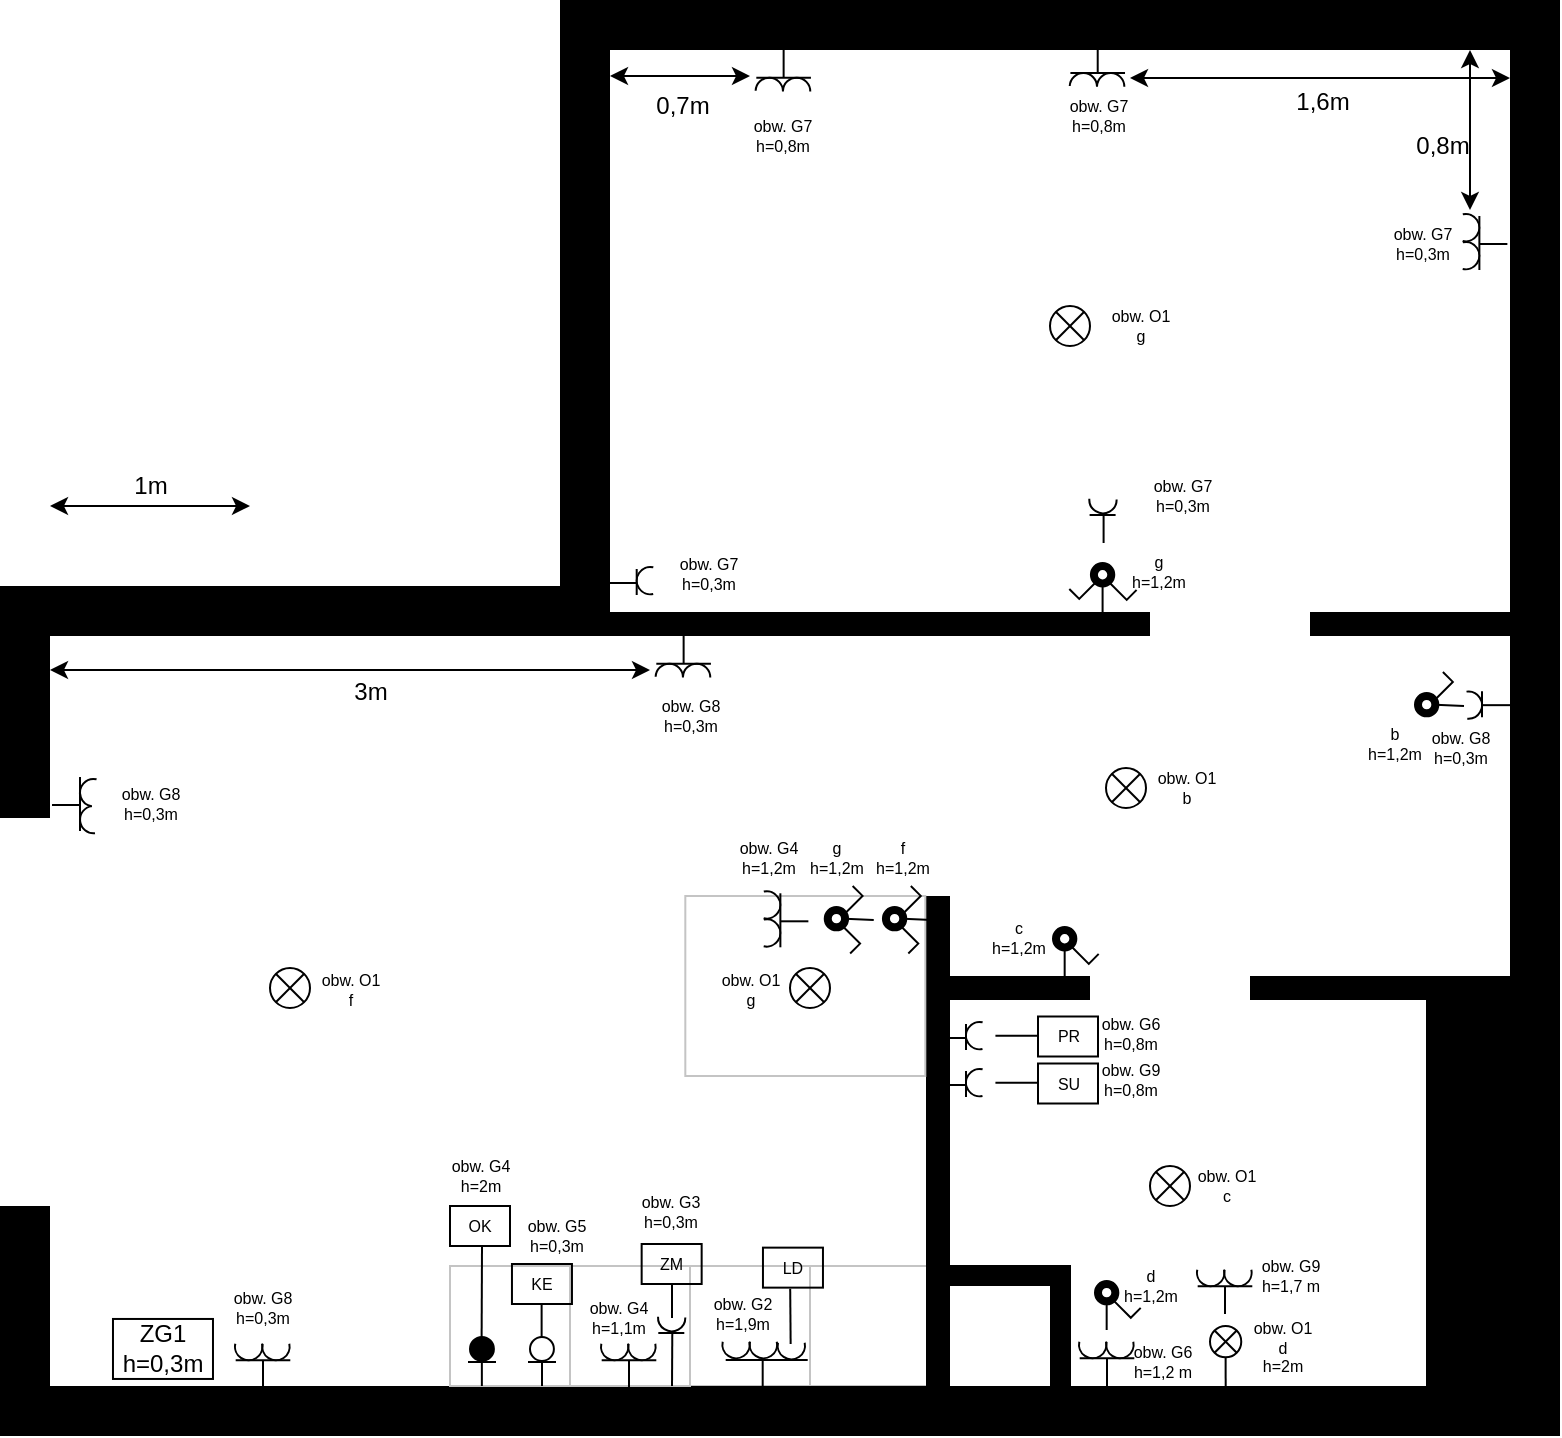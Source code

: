 <mxfile version="16.4.3" type="github">
  <diagram id="cntCQI1XtZ0V-IBXsAYO" name="Page-1">
    <mxGraphModel dx="1371" dy="1309" grid="1" gridSize="10" guides="1" tooltips="1" connect="1" arrows="1" fold="1" page="0" pageScale="1" pageWidth="850" pageHeight="1100" background="none" math="0" shadow="0">
      <root>
        <mxCell id="0" />
        <mxCell id="1" parent="0" />
        <mxCell id="lxHX1XtzStGHGu_6xuMs-28" value="" style="rounded=0;whiteSpace=wrap;html=1;strokeColor=#C4C4C4;strokeWidth=1;fillColor=none;" parent="1" vertex="1">
          <mxGeometry x="380" y="-60" width="60" height="60" as="geometry" />
        </mxCell>
        <mxCell id="lxHX1XtzStGHGu_6xuMs-29" value="" style="rounded=0;whiteSpace=wrap;html=1;strokeColor=#C4C4C4;strokeWidth=1;fillColor=none;" parent="1" vertex="1">
          <mxGeometry x="320" y="-60" width="60" height="60" as="geometry" />
        </mxCell>
        <mxCell id="lxHX1XtzStGHGu_6xuMs-12" value="" style="rounded=0;whiteSpace=wrap;html=1;strokeColor=none;strokeWidth=1;fillColor=#000000;" parent="1" vertex="1">
          <mxGeometry width="688" height="25" as="geometry" />
        </mxCell>
        <mxCell id="lxHX1XtzStGHGu_6xuMs-13" value="" style="rounded=0;whiteSpace=wrap;html=1;strokeColor=none;strokeWidth=1;fillColor=#000000;" parent="1" vertex="1">
          <mxGeometry x="438" y="-245" width="12" height="245" as="geometry" />
        </mxCell>
        <mxCell id="lxHX1XtzStGHGu_6xuMs-14" value="" style="rounded=0;whiteSpace=wrap;html=1;strokeColor=none;strokeWidth=1;fillColor=#000000;" parent="1" vertex="1">
          <mxGeometry x="438" y="-205" width="292" height="12" as="geometry" />
        </mxCell>
        <mxCell id="lxHX1XtzStGHGu_6xuMs-15" value="" style="rounded=0;whiteSpace=wrap;html=1;strokeColor=none;strokeWidth=1;fillColor=#000000;direction=east;" parent="1" vertex="1">
          <mxGeometry x="-25" y="-400" width="25" height="425" as="geometry" />
        </mxCell>
        <mxCell id="lxHX1XtzStGHGu_6xuMs-16" value="" style="rounded=0;whiteSpace=wrap;html=1;strokeColor=none;strokeWidth=1;fillColor=#000000;" parent="1" vertex="1">
          <mxGeometry x="-25" y="-400" width="305" height="25" as="geometry" />
        </mxCell>
        <mxCell id="lxHX1XtzStGHGu_6xuMs-17" value="" style="rounded=0;whiteSpace=wrap;html=1;strokeColor=none;strokeWidth=1;fillColor=#000000;" parent="1" vertex="1">
          <mxGeometry x="280" y="-387" width="450" height="12" as="geometry" />
        </mxCell>
        <mxCell id="lxHX1XtzStGHGu_6xuMs-30" value="" style="rounded=0;whiteSpace=wrap;html=1;strokeColor=#C4C4C4;strokeWidth=1;fillColor=none;" parent="1" vertex="1">
          <mxGeometry x="260" y="-60" width="60" height="60" as="geometry" />
        </mxCell>
        <mxCell id="lxHX1XtzStGHGu_6xuMs-31" value="" style="rounded=0;whiteSpace=wrap;html=1;strokeColor=#C4C4C4;strokeWidth=1;fillColor=none;" parent="1" vertex="1">
          <mxGeometry x="200" y="-60" width="60" height="60" as="geometry" />
        </mxCell>
        <mxCell id="lxHX1XtzStGHGu_6xuMs-32" value="" style="rounded=0;whiteSpace=wrap;html=1;strokeColor=#C4C4C4;strokeWidth=1;fillColor=none;" parent="1" vertex="1">
          <mxGeometry x="317.66" y="-245" width="120" height="90" as="geometry" />
        </mxCell>
        <mxCell id="lxHX1XtzStGHGu_6xuMs-33" value="" style="rounded=0;whiteSpace=wrap;html=1;strokeColor=#000000;strokeWidth=1;fillColor=#000000;perimeterSpacing=1;" parent="1" vertex="1">
          <mxGeometry x="450" y="-60" width="60" height="60" as="geometry" />
        </mxCell>
        <mxCell id="lxHX1XtzStGHGu_6xuMs-35" value="" style="rounded=0;whiteSpace=wrap;html=1;strokeColor=none;strokeWidth=1;fillColor=#000000;" parent="1" vertex="1">
          <mxGeometry x="730" y="-691" width="25" height="716" as="geometry" />
        </mxCell>
        <mxCell id="lxHX1XtzStGHGu_6xuMs-36" value="" style="rounded=0;whiteSpace=wrap;html=1;strokeColor=none;strokeWidth=1;fillColor=#000000;" parent="1" vertex="1">
          <mxGeometry x="688" y="-200" width="42" height="225" as="geometry" />
        </mxCell>
        <mxCell id="lxHX1XtzStGHGu_6xuMs-37" value="" style="rounded=0;whiteSpace=wrap;html=1;strokeColor=none;strokeWidth=1;fillColor=default;" parent="1" vertex="1">
          <mxGeometry x="450" y="-50" width="50" height="50" as="geometry" />
        </mxCell>
        <mxCell id="lxHX1XtzStGHGu_6xuMs-38" value="" style="rounded=0;whiteSpace=wrap;html=1;strokeColor=none;strokeWidth=1;fillColor=default;" parent="1" vertex="1">
          <mxGeometry x="-25" y="-284" width="25" height="194" as="geometry" />
        </mxCell>
        <mxCell id="lxHX1XtzStGHGu_6xuMs-39" value="" style="rounded=0;whiteSpace=wrap;html=1;strokeColor=none;strokeWidth=1;fillColor=#000000;" parent="1" vertex="1">
          <mxGeometry x="255" y="-693" width="500" height="25" as="geometry" />
        </mxCell>
        <mxCell id="lxHX1XtzStGHGu_6xuMs-40" value="" style="rounded=0;whiteSpace=wrap;html=1;strokeColor=none;strokeWidth=1;fillColor=#000000;" parent="1" vertex="1">
          <mxGeometry x="255" y="-693" width="25" height="316" as="geometry" />
        </mxCell>
        <mxCell id="lxHX1XtzStGHGu_6xuMs-62" value="" style="group" parent="1" vertex="1" connectable="0">
          <mxGeometry x="512" y="-30" width="32.31" height="30" as="geometry" />
        </mxCell>
        <mxCell id="lxHX1XtzStGHGu_6xuMs-56" value="" style="endArrow=none;html=1;rounded=0;strokeColor=#000000;strokeWidth=1;" parent="lxHX1XtzStGHGu_6xuMs-62" edge="1">
          <mxGeometry width="50" height="50" relative="1" as="geometry">
            <mxPoint x="16.496" y="30.0" as="sourcePoint" />
            <mxPoint x="16.496" y="16.158" as="targetPoint" />
          </mxGeometry>
        </mxCell>
        <mxCell id="lxHX1XtzStGHGu_6xuMs-57" value="" style="endArrow=none;html=1;rounded=0;strokeColor=#000000;strokeWidth=1;" parent="lxHX1XtzStGHGu_6xuMs-62" edge="1">
          <mxGeometry width="50" height="50" relative="1" as="geometry">
            <mxPoint x="2.841" y="16.158" as="sourcePoint" />
            <mxPoint x="30.152" y="16.158" as="targetPoint" />
          </mxGeometry>
        </mxCell>
        <mxCell id="lxHX1XtzStGHGu_6xuMs-60" value="" style="verticalLabelPosition=bottom;verticalAlign=top;html=1;shape=mxgraph.basic.arc;startAngle=0.3;endAngle=0.868;strokeColor=#000000;strokeWidth=1;fillColor=#000000;rotation=-30;" parent="lxHX1XtzStGHGu_6xuMs-62" vertex="1">
          <mxGeometry x="16.155" y="2.5" width="13.656" height="13.658" as="geometry" />
        </mxCell>
        <mxCell id="lxHX1XtzStGHGu_6xuMs-61" value="" style="verticalLabelPosition=bottom;verticalAlign=top;html=1;shape=mxgraph.basic.arc;startAngle=0.3;endAngle=0.868;strokeColor=#000000;strokeWidth=1;fillColor=#000000;rotation=-30;" parent="lxHX1XtzStGHGu_6xuMs-62" vertex="1">
          <mxGeometry x="2.499" y="2.5" width="13.656" height="13.658" as="geometry" />
        </mxCell>
        <mxCell id="lxHX1XtzStGHGu_6xuMs-92" value="" style="group" parent="1" vertex="1" connectable="0">
          <mxGeometry x="524" y="-51" width="21.002" height="22.95" as="geometry" />
        </mxCell>
        <mxCell id="lxHX1XtzStGHGu_6xuMs-75" value="" style="ellipse;whiteSpace=wrap;html=1;aspect=fixed;strokeColor=#000000;strokeWidth=4;fillColor=none;container=0;" parent="lxHX1XtzStGHGu_6xuMs-92" vertex="1">
          <mxGeometry width="8.673" height="8.673" as="geometry" />
        </mxCell>
        <mxCell id="lxHX1XtzStGHGu_6xuMs-76" value="" style="shape=partialRectangle;whiteSpace=wrap;html=1;top=0;left=0;fillColor=none;strokeColor=#000000;strokeWidth=1;rotation=45;container=0;" parent="lxHX1XtzStGHGu_6xuMs-92" vertex="1">
          <mxGeometry x="7.591" y="6.73" width="13.014" height="6.513" as="geometry" />
        </mxCell>
        <mxCell id="lxHX1XtzStGHGu_6xuMs-77" value="" style="endArrow=none;html=1;rounded=0;strokeColor=#000000;strokeWidth=1;entryX=0.5;entryY=1;entryDx=0;entryDy=0;" parent="lxHX1XtzStGHGu_6xuMs-92" target="lxHX1XtzStGHGu_6xuMs-75" edge="1">
          <mxGeometry width="50" height="50" relative="1" as="geometry">
            <mxPoint x="4.338" y="22.95" as="sourcePoint" />
            <mxPoint x="7.591" y="1.085" as="targetPoint" />
          </mxGeometry>
        </mxCell>
        <mxCell id="lxHX1XtzStGHGu_6xuMs-101" value="" style="group" parent="1" vertex="1" connectable="0">
          <mxGeometry x="580" y="-30" width="15.63" height="34" as="geometry" />
        </mxCell>
        <mxCell id="lxHX1XtzStGHGu_6xuMs-100" style="edgeStyle=orthogonalEdgeStyle;rounded=0;orthogonalLoop=1;jettySize=auto;html=1;exitX=0.5;exitY=1;exitDx=0;exitDy=0;endArrow=none;endFill=0;strokeColor=#000000;strokeWidth=1;" parent="lxHX1XtzStGHGu_6xuMs-101" source="lxHX1XtzStGHGu_6xuMs-99" edge="1">
          <mxGeometry relative="1" as="geometry">
            <mxPoint x="7.843" y="34" as="targetPoint" />
          </mxGeometry>
        </mxCell>
        <mxCell id="lxHX1XtzStGHGu_6xuMs-99" value="" style="shape=sumEllipse;perimeter=ellipsePerimeter;whiteSpace=wrap;html=1;backgroundOutline=1;strokeColor=#000000;strokeWidth=1;fillColor=none;" parent="lxHX1XtzStGHGu_6xuMs-101" vertex="1">
          <mxGeometry width="15.63" height="15.632" as="geometry" />
        </mxCell>
        <mxCell id="lxHX1XtzStGHGu_6xuMs-107" value="" style="group;rotation=90;" parent="1" vertex="1" connectable="0">
          <mxGeometry x="449.999" y="-166.497" width="18.651" height="30.497" as="geometry" />
        </mxCell>
        <mxCell id="lxHX1XtzStGHGu_6xuMs-103" value="" style="endArrow=none;html=1;rounded=0;strokeColor=#000000;strokeWidth=1;" parent="lxHX1XtzStGHGu_6xuMs-107" edge="1">
          <mxGeometry width="50" height="50" relative="1" as="geometry">
            <mxPoint x="-6" y="16" as="sourcePoint" />
            <mxPoint x="8" y="16" as="targetPoint" />
          </mxGeometry>
        </mxCell>
        <mxCell id="lxHX1XtzStGHGu_6xuMs-104" value="" style="endArrow=none;html=1;rounded=0;strokeColor=#000000;strokeWidth=1;" parent="lxHX1XtzStGHGu_6xuMs-107" edge="1">
          <mxGeometry width="50" height="50" relative="1" as="geometry">
            <mxPoint x="8" y="9" as="sourcePoint" />
            <mxPoint x="8" y="22" as="targetPoint" />
          </mxGeometry>
        </mxCell>
        <mxCell id="lxHX1XtzStGHGu_6xuMs-106" value="" style="verticalLabelPosition=bottom;verticalAlign=top;html=1;shape=mxgraph.basic.arc;startAngle=0.3;endAngle=0.868;strokeColor=#000000;strokeWidth=1;fillColor=#000000;rotation=60;" parent="lxHX1XtzStGHGu_6xuMs-107" vertex="1">
          <mxGeometry x="8" y="8" width="13.65" height="13.66" as="geometry" />
        </mxCell>
        <mxCell id="lxHX1XtzStGHGu_6xuMs-108" value="" style="group;rotation=90;" parent="1" vertex="1" connectable="0">
          <mxGeometry x="449.999" y="-189.997" width="18.651" height="30.497" as="geometry" />
        </mxCell>
        <mxCell id="lxHX1XtzStGHGu_6xuMs-109" value="" style="endArrow=none;html=1;rounded=0;strokeColor=#000000;strokeWidth=1;" parent="lxHX1XtzStGHGu_6xuMs-108" edge="1">
          <mxGeometry width="50" height="50" relative="1" as="geometry">
            <mxPoint x="-6" y="16" as="sourcePoint" />
            <mxPoint x="8" y="16" as="targetPoint" />
          </mxGeometry>
        </mxCell>
        <mxCell id="lxHX1XtzStGHGu_6xuMs-110" value="" style="endArrow=none;html=1;rounded=0;strokeColor=#000000;strokeWidth=1;" parent="lxHX1XtzStGHGu_6xuMs-108" edge="1">
          <mxGeometry width="50" height="50" relative="1" as="geometry">
            <mxPoint x="8" y="9" as="sourcePoint" />
            <mxPoint x="8" y="22" as="targetPoint" />
          </mxGeometry>
        </mxCell>
        <mxCell id="lxHX1XtzStGHGu_6xuMs-111" value="" style="verticalLabelPosition=bottom;verticalAlign=top;html=1;shape=mxgraph.basic.arc;startAngle=0.3;endAngle=0.868;strokeColor=#000000;strokeWidth=1;fillColor=#000000;rotation=60;" parent="lxHX1XtzStGHGu_6xuMs-108" vertex="1">
          <mxGeometry x="8" y="8" width="13.65" height="13.66" as="geometry" />
        </mxCell>
        <mxCell id="lxHX1XtzStGHGu_6xuMs-112" style="edgeStyle=orthogonalEdgeStyle;rounded=0;orthogonalLoop=1;jettySize=auto;html=1;endArrow=none;endFill=0;strokeColor=#000000;strokeWidth=1;" parent="1" source="lxHX1XtzStGHGu_6xuMs-111" edge="1">
          <mxGeometry relative="1" as="geometry">
            <mxPoint x="490.0" y="-175.167" as="targetPoint" />
          </mxGeometry>
        </mxCell>
        <mxCell id="lxHX1XtzStGHGu_6xuMs-113" style="edgeStyle=orthogonalEdgeStyle;rounded=0;orthogonalLoop=1;jettySize=auto;html=1;endArrow=none;endFill=0;strokeColor=#000000;strokeWidth=1;" parent="1" source="lxHX1XtzStGHGu_6xuMs-106" edge="1">
          <mxGeometry relative="1" as="geometry">
            <mxPoint x="490.0" y="-151.667" as="targetPoint" />
          </mxGeometry>
        </mxCell>
        <mxCell id="lxHX1XtzStGHGu_6xuMs-132" value="" style="group;rotation=-90;" parent="1" vertex="1" connectable="0">
          <mxGeometry x="697.689" y="-585.999" width="32.311" height="30.157" as="geometry" />
        </mxCell>
        <mxCell id="lxHX1XtzStGHGu_6xuMs-133" value="" style="group" parent="lxHX1XtzStGHGu_6xuMs-132" vertex="1" connectable="0">
          <mxGeometry x="0.81" y="-2.499" width="30.19" height="32.656" as="geometry" />
        </mxCell>
        <mxCell id="lxHX1XtzStGHGu_6xuMs-134" value="" style="endArrow=none;html=1;rounded=0;strokeColor=#000000;strokeWidth=1;" parent="lxHX1XtzStGHGu_6xuMs-133" edge="1">
          <mxGeometry width="50" height="50" relative="1" as="geometry">
            <mxPoint x="30.19" y="17.499" as="sourcePoint" />
            <mxPoint x="16.19" y="17.499" as="targetPoint" />
          </mxGeometry>
        </mxCell>
        <mxCell id="lxHX1XtzStGHGu_6xuMs-135" value="" style="endArrow=none;html=1;rounded=0;strokeColor=#000000;strokeWidth=1;" parent="lxHX1XtzStGHGu_6xuMs-133" edge="1">
          <mxGeometry width="50" height="50" relative="1" as="geometry">
            <mxPoint x="16.19" y="30.499" as="sourcePoint" />
            <mxPoint x="16.19" y="3.499" as="targetPoint" />
          </mxGeometry>
        </mxCell>
        <mxCell id="lxHX1XtzStGHGu_6xuMs-136" value="" style="verticalLabelPosition=bottom;verticalAlign=top;html=1;shape=mxgraph.basic.arc;startAngle=0.3;endAngle=0.868;strokeColor=#000000;strokeWidth=1;fillColor=#000000;rotation=-120;" parent="lxHX1XtzStGHGu_6xuMs-133" vertex="1">
          <mxGeometry x="2.5" y="2.499" width="13.656" height="13.658" as="geometry" />
        </mxCell>
        <mxCell id="lxHX1XtzStGHGu_6xuMs-137" value="" style="verticalLabelPosition=bottom;verticalAlign=top;html=1;shape=mxgraph.basic.arc;startAngle=0.3;endAngle=0.868;strokeColor=#000000;strokeWidth=1;fillColor=#000000;rotation=-120;" parent="lxHX1XtzStGHGu_6xuMs-133" vertex="1">
          <mxGeometry x="2.5" y="16.499" width="13.656" height="13.658" as="geometry" />
        </mxCell>
        <mxCell id="lxHX1XtzStGHGu_6xuMs-145" value="" style="group;flipV=0;rotation=-90;" parent="1" vertex="1" connectable="0">
          <mxGeometry x="383.875" y="-245" width="32.955" height="22.95" as="geometry" />
        </mxCell>
        <mxCell id="lxHX1XtzStGHGu_6xuMs-138" value="" style="group;aspect=fixed;rotation=-90;" parent="lxHX1XtzStGHGu_6xuMs-145" vertex="1" connectable="0">
          <mxGeometry x="6" y="-6" width="21" height="22.95" as="geometry" />
        </mxCell>
        <mxCell id="lxHX1XtzStGHGu_6xuMs-139" value="" style="ellipse;whiteSpace=wrap;html=1;aspect=fixed;strokeColor=#000000;strokeWidth=4;fillColor=none;rotation=-90;" parent="lxHX1XtzStGHGu_6xuMs-138" vertex="1">
          <mxGeometry x="-1" y="13" width="8.673" height="8.673" as="geometry" />
        </mxCell>
        <mxCell id="lxHX1XtzStGHGu_6xuMs-140" value="" style="shape=partialRectangle;whiteSpace=wrap;html=1;top=0;left=0;fillColor=none;strokeColor=#000000;strokeWidth=1;rotation=-45;" parent="lxHX1XtzStGHGu_6xuMs-138" vertex="1">
          <mxGeometry x="3" y="5" width="13.014" height="6.513" as="geometry" />
        </mxCell>
        <mxCell id="lxHX1XtzStGHGu_6xuMs-141" value="" style="endArrow=none;html=1;rounded=0;strokeColor=#000000;strokeWidth=1;entryX=0.5;entryY=1;entryDx=0;entryDy=0;" parent="lxHX1XtzStGHGu_6xuMs-138" target="lxHX1XtzStGHGu_6xuMs-139" edge="1">
          <mxGeometry width="50" height="50" relative="1" as="geometry">
            <mxPoint x="22" y="18" as="sourcePoint" />
            <mxPoint y="14" as="targetPoint" />
          </mxGeometry>
        </mxCell>
        <mxCell id="lxHX1XtzStGHGu_6xuMs-144" value="" style="shape=partialRectangle;whiteSpace=wrap;html=1;top=0;left=0;fillColor=none;strokeColor=#000000;strokeWidth=1;rotation=-45;flipH=1;flipV=0;direction=south;" parent="lxHX1XtzStGHGu_6xuMs-145" vertex="1">
          <mxGeometry x="11" y="15" width="6.513" height="13.014" as="geometry" />
        </mxCell>
        <mxCell id="lxHX1XtzStGHGu_6xuMs-169" value="" style="group" parent="1" vertex="1" connectable="0">
          <mxGeometry x="300.003" y="-375" width="32.957" height="30.328" as="geometry" />
        </mxCell>
        <mxCell id="lxHX1XtzStGHGu_6xuMs-170" value="" style="endArrow=none;html=1;rounded=0;strokeColor=#000000;strokeWidth=1;" parent="lxHX1XtzStGHGu_6xuMs-169" edge="1">
          <mxGeometry width="50" height="50" relative="1" as="geometry">
            <mxPoint x="16.813" as="sourcePoint" />
            <mxPoint x="16.813" y="13.842" as="targetPoint" />
          </mxGeometry>
        </mxCell>
        <mxCell id="lxHX1XtzStGHGu_6xuMs-171" value="" style="endArrow=none;html=1;rounded=0;strokeColor=#000000;strokeWidth=1;" parent="lxHX1XtzStGHGu_6xuMs-169" edge="1">
          <mxGeometry width="50" height="50" relative="1" as="geometry">
            <mxPoint x="3.157" y="13.842" as="sourcePoint" />
            <mxPoint x="30.469" y="13.842" as="targetPoint" />
          </mxGeometry>
        </mxCell>
        <mxCell id="lxHX1XtzStGHGu_6xuMs-172" value="" style="verticalLabelPosition=bottom;verticalAlign=top;html=1;shape=mxgraph.basic.arc;startAngle=0.374;endAngle=0.868;strokeColor=#000000;strokeWidth=1;fillColor=#000000;rotation=45;flipV=1;" parent="lxHX1XtzStGHGu_6xuMs-169" vertex="1">
          <mxGeometry x="16.472" y="13.842" width="13.656" height="13.658" as="geometry" />
        </mxCell>
        <mxCell id="lxHX1XtzStGHGu_6xuMs-173" value="" style="verticalLabelPosition=bottom;verticalAlign=top;html=1;shape=mxgraph.basic.arc;startAngle=0.374;endAngle=0.868;strokeColor=#000000;strokeWidth=1;fillColor=#000000;rotation=-222;" parent="lxHX1XtzStGHGu_6xuMs-169" vertex="1">
          <mxGeometry x="2.816" y="13.842" width="13.656" height="13.658" as="geometry" />
        </mxCell>
        <mxCell id="lxHX1XtzStGHGu_6xuMs-180" value="" style="group" parent="1" vertex="1" connectable="0">
          <mxGeometry x="1.003" y="-306.318" width="30.485" height="32.791" as="geometry" />
        </mxCell>
        <mxCell id="lxHX1XtzStGHGu_6xuMs-175" value="" style="endArrow=none;html=1;rounded=0;strokeColor=#000000;strokeWidth=1;" parent="lxHX1XtzStGHGu_6xuMs-180" edge="1">
          <mxGeometry width="50" height="50" relative="1" as="geometry">
            <mxPoint y="15.828" as="sourcePoint" />
            <mxPoint x="14" y="15.828" as="targetPoint" />
          </mxGeometry>
        </mxCell>
        <mxCell id="lxHX1XtzStGHGu_6xuMs-176" value="" style="endArrow=none;html=1;rounded=0;strokeColor=#000000;strokeWidth=1;" parent="lxHX1XtzStGHGu_6xuMs-180" edge="1">
          <mxGeometry width="50" height="50" relative="1" as="geometry">
            <mxPoint x="14" y="28.828" as="sourcePoint" />
            <mxPoint x="14" y="1.828" as="targetPoint" />
          </mxGeometry>
        </mxCell>
        <mxCell id="lxHX1XtzStGHGu_6xuMs-177" value="" style="verticalLabelPosition=bottom;verticalAlign=top;html=1;shape=mxgraph.basic.arc;startAngle=0.341;endAngle=0.851;strokeColor=#000000;strokeWidth=1;fillColor=#000000;rotation=-45;flipV=1;" parent="lxHX1XtzStGHGu_6xuMs-180" vertex="1">
          <mxGeometry x="14" y="2.828" width="13.656" height="13.658" as="geometry" />
        </mxCell>
        <mxCell id="lxHX1XtzStGHGu_6xuMs-178" value="" style="verticalLabelPosition=bottom;verticalAlign=top;html=1;shape=mxgraph.basic.arc;startAngle=0.351;endAngle=0.846;strokeColor=#000000;strokeWidth=1;fillColor=#000000;rotation=-312;" parent="lxHX1XtzStGHGu_6xuMs-180" vertex="1">
          <mxGeometry x="14" y="16.318" width="13.656" height="13.658" as="geometry" />
        </mxCell>
        <mxCell id="lxHX1XtzStGHGu_6xuMs-203" value="" style="ellipse;whiteSpace=wrap;html=1;aspect=fixed;strokeColor=#000000;strokeWidth=1;fillColor=none;" parent="1" vertex="1">
          <mxGeometry x="240" y="-24.5" width="11.95" height="11.95" as="geometry" />
        </mxCell>
        <mxCell id="lxHX1XtzStGHGu_6xuMs-204" value="" style="ellipse;whiteSpace=wrap;html=1;aspect=fixed;strokeColor=#000000;strokeWidth=1;fillColor=#000000;" parent="1" vertex="1">
          <mxGeometry x="210" y="-24.5" width="11.95" height="11.95" as="geometry" />
        </mxCell>
        <mxCell id="lxHX1XtzStGHGu_6xuMs-207" value="" style="endArrow=none;html=1;rounded=0;strokeColor=#000000;strokeWidth=1;" parent="1" edge="1">
          <mxGeometry width="50" height="50" relative="1" as="geometry">
            <mxPoint x="239" y="-12" as="sourcePoint" />
            <mxPoint x="253" y="-12" as="targetPoint" />
          </mxGeometry>
        </mxCell>
        <mxCell id="lxHX1XtzStGHGu_6xuMs-208" value="" style="endArrow=none;html=1;rounded=0;strokeColor=#000000;strokeWidth=1;" parent="1" edge="1">
          <mxGeometry width="50" height="50" relative="1" as="geometry">
            <mxPoint x="209" y="-12" as="sourcePoint" />
            <mxPoint x="223" y="-12" as="targetPoint" />
          </mxGeometry>
        </mxCell>
        <mxCell id="lxHX1XtzStGHGu_6xuMs-210" value="" style="endArrow=none;html=1;rounded=0;strokeColor=#000000;strokeWidth=1;" parent="1" edge="1">
          <mxGeometry width="50" height="50" relative="1" as="geometry">
            <mxPoint x="246" as="sourcePoint" />
            <mxPoint x="246" y="-12" as="targetPoint" />
          </mxGeometry>
        </mxCell>
        <mxCell id="lxHX1XtzStGHGu_6xuMs-211" value="" style="endArrow=none;html=1;rounded=0;strokeColor=#000000;strokeWidth=1;" parent="1" edge="1">
          <mxGeometry width="50" height="50" relative="1" as="geometry">
            <mxPoint x="215.93" y="1.137e-13" as="sourcePoint" />
            <mxPoint x="215.93" y="-12" as="targetPoint" />
          </mxGeometry>
        </mxCell>
        <mxCell id="lxHX1XtzStGHGu_6xuMs-212" value="" style="group" parent="1" vertex="1" connectable="0">
          <mxGeometry x="90" y="-29" width="32.31" height="30" as="geometry" />
        </mxCell>
        <mxCell id="lxHX1XtzStGHGu_6xuMs-213" value="" style="endArrow=none;html=1;rounded=0;strokeColor=#000000;strokeWidth=1;" parent="lxHX1XtzStGHGu_6xuMs-212" edge="1">
          <mxGeometry width="50" height="50" relative="1" as="geometry">
            <mxPoint x="16.496" y="30.0" as="sourcePoint" />
            <mxPoint x="16.496" y="16.158" as="targetPoint" />
          </mxGeometry>
        </mxCell>
        <mxCell id="lxHX1XtzStGHGu_6xuMs-214" value="" style="endArrow=none;html=1;rounded=0;strokeColor=#000000;strokeWidth=1;" parent="lxHX1XtzStGHGu_6xuMs-212" edge="1">
          <mxGeometry width="50" height="50" relative="1" as="geometry">
            <mxPoint x="2.841" y="16.158" as="sourcePoint" />
            <mxPoint x="30.152" y="16.158" as="targetPoint" />
          </mxGeometry>
        </mxCell>
        <mxCell id="lxHX1XtzStGHGu_6xuMs-215" value="" style="verticalLabelPosition=bottom;verticalAlign=top;html=1;shape=mxgraph.basic.arc;startAngle=0.3;endAngle=0.868;strokeColor=#000000;strokeWidth=1;fillColor=#000000;rotation=-30;" parent="lxHX1XtzStGHGu_6xuMs-212" vertex="1">
          <mxGeometry x="16.155" y="2.5" width="13.656" height="13.658" as="geometry" />
        </mxCell>
        <mxCell id="lxHX1XtzStGHGu_6xuMs-216" value="" style="verticalLabelPosition=bottom;verticalAlign=top;html=1;shape=mxgraph.basic.arc;startAngle=0.3;endAngle=0.868;strokeColor=#000000;strokeWidth=1;fillColor=#000000;rotation=-30;" parent="lxHX1XtzStGHGu_6xuMs-212" vertex="1">
          <mxGeometry x="2.499" y="2.5" width="13.656" height="13.658" as="geometry" />
        </mxCell>
        <mxCell id="lxHX1XtzStGHGu_6xuMs-217" value="" style="group;aspect=fixed;" parent="1" vertex="1" connectable="0">
          <mxGeometry x="503" y="-227.95" width="21" height="22.95" as="geometry" />
        </mxCell>
        <mxCell id="lxHX1XtzStGHGu_6xuMs-218" value="" style="ellipse;whiteSpace=wrap;html=1;aspect=fixed;strokeColor=#000000;strokeWidth=4;fillColor=none;" parent="lxHX1XtzStGHGu_6xuMs-217" vertex="1">
          <mxGeometry width="8.673" height="8.673" as="geometry" />
        </mxCell>
        <mxCell id="lxHX1XtzStGHGu_6xuMs-219" value="" style="shape=partialRectangle;whiteSpace=wrap;html=1;top=0;left=0;fillColor=none;strokeColor=#000000;strokeWidth=1;rotation=45;" parent="lxHX1XtzStGHGu_6xuMs-217" vertex="1">
          <mxGeometry x="7.591" y="6.73" width="13.014" height="6.513" as="geometry" />
        </mxCell>
        <mxCell id="lxHX1XtzStGHGu_6xuMs-220" value="" style="endArrow=none;html=1;rounded=0;strokeColor=#000000;strokeWidth=1;entryX=0.5;entryY=1;entryDx=0;entryDy=0;" parent="lxHX1XtzStGHGu_6xuMs-217" target="lxHX1XtzStGHGu_6xuMs-218" edge="1">
          <mxGeometry width="50" height="50" relative="1" as="geometry">
            <mxPoint x="4.338" y="22.95" as="sourcePoint" />
            <mxPoint x="7.591" y="1.085" as="targetPoint" />
          </mxGeometry>
        </mxCell>
        <mxCell id="lxHX1XtzStGHGu_6xuMs-221" value="" style="rounded=0;whiteSpace=wrap;html=1;strokeColor=none;strokeWidth=1;fillColor=#FFFFFF;" parent="1" vertex="1">
          <mxGeometry x="520" y="-205" width="80" height="12" as="geometry" />
        </mxCell>
        <mxCell id="lxHX1XtzStGHGu_6xuMs-222" value="" style="shape=sumEllipse;perimeter=ellipsePerimeter;whiteSpace=wrap;html=1;backgroundOutline=1;strokeColor=#000000;strokeWidth=1;fillColor=#FFFFFF;" parent="1" vertex="1">
          <mxGeometry x="370" y="-209" width="20" height="20" as="geometry" />
        </mxCell>
        <mxCell id="lxHX1XtzStGHGu_6xuMs-223" value="" style="shape=sumEllipse;perimeter=ellipsePerimeter;whiteSpace=wrap;html=1;backgroundOutline=1;strokeColor=#000000;strokeWidth=1;fillColor=#FFFFFF;" parent="1" vertex="1">
          <mxGeometry x="110" y="-209" width="20" height="20" as="geometry" />
        </mxCell>
        <mxCell id="lxHX1XtzStGHGu_6xuMs-224" value="" style="shape=sumEllipse;perimeter=ellipsePerimeter;whiteSpace=wrap;html=1;backgroundOutline=1;strokeColor=#000000;strokeWidth=1;fillColor=#FFFFFF;" parent="1" vertex="1">
          <mxGeometry x="528" y="-309" width="20" height="20" as="geometry" />
        </mxCell>
        <mxCell id="lxHX1XtzStGHGu_6xuMs-225" value="" style="shape=sumEllipse;perimeter=ellipsePerimeter;whiteSpace=wrap;html=1;backgroundOutline=1;strokeColor=#000000;strokeWidth=1;fillColor=#FFFFFF;" parent="1" vertex="1">
          <mxGeometry x="500" y="-540" width="20" height="20" as="geometry" />
        </mxCell>
        <mxCell id="lxHX1XtzStGHGu_6xuMs-236" value="" style="group" parent="1" vertex="1" connectable="0">
          <mxGeometry x="699.592" y="-350.001" width="30.409" height="19.166" as="geometry" />
        </mxCell>
        <mxCell id="lxHX1XtzStGHGu_6xuMs-237" value="" style="endArrow=none;html=1;rounded=0;strokeColor=#000000;strokeWidth=1;" parent="lxHX1XtzStGHGu_6xuMs-236" edge="1">
          <mxGeometry width="50" height="50" relative="1" as="geometry">
            <mxPoint x="30.409" y="9.583" as="sourcePoint" />
            <mxPoint x="16.409" y="9.583" as="targetPoint" />
          </mxGeometry>
        </mxCell>
        <mxCell id="lxHX1XtzStGHGu_6xuMs-238" value="" style="endArrow=none;html=1;rounded=0;strokeColor=#000000;strokeWidth=1;" parent="lxHX1XtzStGHGu_6xuMs-236" edge="1">
          <mxGeometry width="50" height="50" relative="1" as="geometry">
            <mxPoint x="16.409" y="2.583" as="sourcePoint" />
            <mxPoint x="16.409" y="15.583" as="targetPoint" />
          </mxGeometry>
        </mxCell>
        <mxCell id="lxHX1XtzStGHGu_6xuMs-239" value="" style="verticalLabelPosition=bottom;verticalAlign=top;html=1;shape=mxgraph.basic.arc;startAngle=0.334;endAngle=0.868;strokeColor=#000000;strokeWidth=1;fillColor=#000000;rotation=-128;" parent="lxHX1XtzStGHGu_6xuMs-236" vertex="1">
          <mxGeometry x="2.759" y="2.753" width="13.65" height="13.66" as="geometry" />
        </mxCell>
        <mxCell id="lxHX1XtzStGHGu_6xuMs-240" value="" style="group;aspect=fixed;rotation=-90;" parent="1" vertex="1" connectable="0">
          <mxGeometry x="685" y="-358" width="21" height="22.95" as="geometry" />
        </mxCell>
        <mxCell id="lxHX1XtzStGHGu_6xuMs-241" value="" style="ellipse;whiteSpace=wrap;html=1;aspect=fixed;strokeColor=#000000;strokeWidth=4;fillColor=none;rotation=-90;" parent="lxHX1XtzStGHGu_6xuMs-240" vertex="1">
          <mxGeometry x="-1" y="13" width="8.673" height="8.673" as="geometry" />
        </mxCell>
        <mxCell id="lxHX1XtzStGHGu_6xuMs-242" value="" style="shape=partialRectangle;whiteSpace=wrap;html=1;top=0;left=0;fillColor=none;strokeColor=#000000;strokeWidth=1;rotation=-45;" parent="lxHX1XtzStGHGu_6xuMs-240" vertex="1">
          <mxGeometry x="3" y="5" width="13.014" height="6.513" as="geometry" />
        </mxCell>
        <mxCell id="lxHX1XtzStGHGu_6xuMs-243" value="" style="endArrow=none;html=1;rounded=0;strokeColor=#000000;strokeWidth=1;entryX=0.5;entryY=1;entryDx=0;entryDy=0;" parent="lxHX1XtzStGHGu_6xuMs-240" target="lxHX1XtzStGHGu_6xuMs-241" edge="1">
          <mxGeometry width="50" height="50" relative="1" as="geometry">
            <mxPoint x="22" y="18" as="sourcePoint" />
            <mxPoint y="14" as="targetPoint" />
          </mxGeometry>
        </mxCell>
        <mxCell id="lxHX1XtzStGHGu_6xuMs-244" value="" style="rounded=0;whiteSpace=wrap;html=1;strokeColor=none;strokeWidth=1;fillColor=#FFFFFF;" parent="1" vertex="1">
          <mxGeometry x="550" y="-387" width="80" height="12" as="geometry" />
        </mxCell>
        <mxCell id="lxHX1XtzStGHGu_6xuMs-245" value="" style="group" parent="1" vertex="1" connectable="0">
          <mxGeometry x="273" y="-29" width="32.31" height="30" as="geometry" />
        </mxCell>
        <mxCell id="lxHX1XtzStGHGu_6xuMs-246" value="" style="endArrow=none;html=1;rounded=0;strokeColor=#000000;strokeWidth=1;" parent="lxHX1XtzStGHGu_6xuMs-245" edge="1">
          <mxGeometry width="50" height="50" relative="1" as="geometry">
            <mxPoint x="16.496" y="30.0" as="sourcePoint" />
            <mxPoint x="16.496" y="16.158" as="targetPoint" />
          </mxGeometry>
        </mxCell>
        <mxCell id="lxHX1XtzStGHGu_6xuMs-247" value="" style="endArrow=none;html=1;rounded=0;strokeColor=#000000;strokeWidth=1;" parent="lxHX1XtzStGHGu_6xuMs-245" edge="1">
          <mxGeometry width="50" height="50" relative="1" as="geometry">
            <mxPoint x="2.841" y="16.158" as="sourcePoint" />
            <mxPoint x="30.152" y="16.158" as="targetPoint" />
          </mxGeometry>
        </mxCell>
        <mxCell id="lxHX1XtzStGHGu_6xuMs-248" value="" style="verticalLabelPosition=bottom;verticalAlign=top;html=1;shape=mxgraph.basic.arc;startAngle=0.3;endAngle=0.868;strokeColor=#000000;strokeWidth=1;fillColor=#000000;rotation=-30;" parent="lxHX1XtzStGHGu_6xuMs-245" vertex="1">
          <mxGeometry x="16.155" y="2.5" width="13.656" height="13.658" as="geometry" />
        </mxCell>
        <mxCell id="lxHX1XtzStGHGu_6xuMs-249" value="" style="verticalLabelPosition=bottom;verticalAlign=top;html=1;shape=mxgraph.basic.arc;startAngle=0.3;endAngle=0.868;strokeColor=#000000;strokeWidth=1;fillColor=#000000;rotation=-30;" parent="lxHX1XtzStGHGu_6xuMs-245" vertex="1">
          <mxGeometry x="2.499" y="2.5" width="13.656" height="13.658" as="geometry" />
        </mxCell>
        <mxCell id="lxHX1XtzStGHGu_6xuMs-250" value="" style="group;rotation=90;" parent="1" vertex="1" connectable="0">
          <mxGeometry x="510.005" y="-409.95" width="32.955" height="22.95" as="geometry" />
        </mxCell>
        <mxCell id="lxHX1XtzStGHGu_6xuMs-251" value="" style="group;aspect=fixed;" parent="lxHX1XtzStGHGu_6xuMs-250" vertex="1" connectable="0">
          <mxGeometry x="11.955" width="21" height="22.95" as="geometry" />
        </mxCell>
        <mxCell id="lxHX1XtzStGHGu_6xuMs-252" value="" style="ellipse;whiteSpace=wrap;html=1;aspect=fixed;strokeColor=#000000;strokeWidth=4;fillColor=none;" parent="lxHX1XtzStGHGu_6xuMs-251" vertex="1">
          <mxGeometry width="8.673" height="8.673" as="geometry" />
        </mxCell>
        <mxCell id="lxHX1XtzStGHGu_6xuMs-253" value="" style="shape=partialRectangle;whiteSpace=wrap;html=1;top=0;left=0;fillColor=none;strokeColor=#000000;strokeWidth=1;rotation=45;" parent="lxHX1XtzStGHGu_6xuMs-251" vertex="1">
          <mxGeometry x="7.591" y="6.73" width="13.014" height="6.513" as="geometry" />
        </mxCell>
        <mxCell id="lxHX1XtzStGHGu_6xuMs-254" value="" style="endArrow=none;html=1;rounded=0;strokeColor=#000000;strokeWidth=1;entryX=0.5;entryY=1;entryDx=0;entryDy=0;" parent="lxHX1XtzStGHGu_6xuMs-251" target="lxHX1XtzStGHGu_6xuMs-252" edge="1">
          <mxGeometry width="50" height="50" relative="1" as="geometry">
            <mxPoint x="4.338" y="22.95" as="sourcePoint" />
            <mxPoint x="7.591" y="1.085" as="targetPoint" />
          </mxGeometry>
        </mxCell>
        <mxCell id="lxHX1XtzStGHGu_6xuMs-255" value="" style="shape=partialRectangle;whiteSpace=wrap;html=1;top=0;left=0;fillColor=none;strokeColor=#000000;strokeWidth=1;rotation=45;flipH=1;flipV=0;direction=south;" parent="lxHX1XtzStGHGu_6xuMs-250" vertex="1">
          <mxGeometry x="3.647" y="2.999" width="6.513" height="13.014" as="geometry" />
        </mxCell>
        <mxCell id="lxHX1XtzStGHGu_6xuMs-258" value="" style="group" parent="1" vertex="1" connectable="0">
          <mxGeometry x="519.654" y="-450.002" width="13.66" height="28.505" as="geometry" />
        </mxCell>
        <mxCell id="lxHX1XtzStGHGu_6xuMs-259" value="" style="endArrow=none;html=1;rounded=0;strokeColor=#000000;strokeWidth=1;" parent="lxHX1XtzStGHGu_6xuMs-258" edge="1">
          <mxGeometry width="50" height="50" relative="1" as="geometry">
            <mxPoint x="7.145" y="28.505" as="sourcePoint" />
            <mxPoint x="7.145" y="14.505" as="targetPoint" />
          </mxGeometry>
        </mxCell>
        <mxCell id="lxHX1XtzStGHGu_6xuMs-260" value="" style="endArrow=none;html=1;rounded=0;strokeColor=#000000;strokeWidth=1;" parent="lxHX1XtzStGHGu_6xuMs-258" edge="1">
          <mxGeometry width="50" height="50" relative="1" as="geometry">
            <mxPoint x="0.145" y="14.505" as="sourcePoint" />
            <mxPoint x="13.145" y="14.505" as="targetPoint" />
          </mxGeometry>
        </mxCell>
        <mxCell id="lxHX1XtzStGHGu_6xuMs-261" value="" style="verticalLabelPosition=bottom;verticalAlign=top;html=1;shape=mxgraph.basic.arc;startAngle=0.998;endAngle=0.51;strokeColor=#000000;strokeWidth=1;fillColor=#000000;rotation=0;direction=south;" parent="lxHX1XtzStGHGu_6xuMs-258" vertex="1">
          <mxGeometry width="13.66" height="13.65" as="geometry" />
        </mxCell>
        <mxCell id="lxHX1XtzStGHGu_6xuMs-191" value="" style="endArrow=none;html=1;rounded=0;strokeColor=#000000;strokeWidth=1;" parent="1" edge="1">
          <mxGeometry width="50" height="50" relative="1" as="geometry">
            <mxPoint x="311" as="sourcePoint" />
            <mxPoint x="311.149" y="-26.497" as="targetPoint" />
          </mxGeometry>
        </mxCell>
        <mxCell id="lxHX1XtzStGHGu_6xuMs-192" value="" style="endArrow=none;html=1;rounded=0;strokeColor=#000000;strokeWidth=1;" parent="1" edge="1">
          <mxGeometry width="50" height="50" relative="1" as="geometry">
            <mxPoint x="304.149" y="-26.497" as="sourcePoint" />
            <mxPoint x="317.149" y="-26.497" as="targetPoint" />
          </mxGeometry>
        </mxCell>
        <mxCell id="lxHX1XtzStGHGu_6xuMs-193" value="" style="verticalLabelPosition=bottom;verticalAlign=top;html=1;shape=mxgraph.basic.arc;startAngle=0.998;endAngle=0.51;strokeColor=#000000;strokeWidth=1;fillColor=#000000;rotation=0;direction=south;" parent="1" vertex="1">
          <mxGeometry x="304.004" y="-41.002" width="13.66" height="13.65" as="geometry" />
        </mxCell>
        <mxCell id="lxHX1XtzStGHGu_6xuMs-270" value="" style="group" parent="1" vertex="1" connectable="0">
          <mxGeometry x="350.003" y="-668" width="36.477" height="57.5" as="geometry" />
        </mxCell>
        <mxCell id="lxHX1XtzStGHGu_6xuMs-271" value="" style="endArrow=none;html=1;rounded=0;strokeColor=#000000;strokeWidth=1;" parent="lxHX1XtzStGHGu_6xuMs-270" edge="1">
          <mxGeometry width="50" height="50" relative="1" as="geometry">
            <mxPoint x="16.813" as="sourcePoint" />
            <mxPoint x="16.813" y="13.842" as="targetPoint" />
          </mxGeometry>
        </mxCell>
        <mxCell id="lxHX1XtzStGHGu_6xuMs-272" value="" style="endArrow=none;html=1;rounded=0;strokeColor=#000000;strokeWidth=1;" parent="lxHX1XtzStGHGu_6xuMs-270" edge="1">
          <mxGeometry width="50" height="50" relative="1" as="geometry">
            <mxPoint x="3.157" y="13.842" as="sourcePoint" />
            <mxPoint x="30.469" y="13.842" as="targetPoint" />
          </mxGeometry>
        </mxCell>
        <mxCell id="lxHX1XtzStGHGu_6xuMs-273" value="" style="verticalLabelPosition=bottom;verticalAlign=top;html=1;shape=mxgraph.basic.arc;startAngle=0.374;endAngle=0.868;strokeColor=#000000;strokeWidth=1;fillColor=#000000;rotation=45;flipV=1;" parent="lxHX1XtzStGHGu_6xuMs-270" vertex="1">
          <mxGeometry x="16.472" y="13.842" width="13.656" height="13.658" as="geometry" />
        </mxCell>
        <mxCell id="lxHX1XtzStGHGu_6xuMs-274" value="" style="verticalLabelPosition=bottom;verticalAlign=top;html=1;shape=mxgraph.basic.arc;startAngle=0.374;endAngle=0.868;strokeColor=#000000;strokeWidth=1;fillColor=#000000;rotation=-222;" parent="lxHX1XtzStGHGu_6xuMs-270" vertex="1">
          <mxGeometry x="2.816" y="13.842" width="13.656" height="13.658" as="geometry" />
        </mxCell>
        <mxCell id="lxHX1XtzStGHGu_6xuMs-294" value="&lt;div style=&quot;font-size: 8px;&quot;&gt;obw. G7&lt;/div&gt;&lt;div style=&quot;font-size: 8px;&quot;&gt;h=0,8m&lt;/div&gt;" style="text;html=1;align=center;verticalAlign=middle;resizable=0;points=[];autosize=1;strokeColor=none;fillColor=none;fontSize=8;" parent="lxHX1XtzStGHGu_6xuMs-270" vertex="1">
          <mxGeometry x="-3.523" y="27.5" width="40" height="30" as="geometry" />
        </mxCell>
        <mxCell id="lxHX1XtzStGHGu_6xuMs-275" value="" style="group" parent="1" vertex="1" connectable="0">
          <mxGeometry x="507.043" y="-670.33" width="32.957" height="30.328" as="geometry" />
        </mxCell>
        <mxCell id="lxHX1XtzStGHGu_6xuMs-276" value="" style="endArrow=none;html=1;rounded=0;strokeColor=#000000;strokeWidth=1;" parent="lxHX1XtzStGHGu_6xuMs-275" edge="1">
          <mxGeometry width="50" height="50" relative="1" as="geometry">
            <mxPoint x="16.813" as="sourcePoint" />
            <mxPoint x="16.813" y="13.842" as="targetPoint" />
          </mxGeometry>
        </mxCell>
        <mxCell id="lxHX1XtzStGHGu_6xuMs-277" value="" style="endArrow=none;html=1;rounded=0;strokeColor=#000000;strokeWidth=1;" parent="lxHX1XtzStGHGu_6xuMs-275" edge="1">
          <mxGeometry width="50" height="50" relative="1" as="geometry">
            <mxPoint x="3.157" y="13.842" as="sourcePoint" />
            <mxPoint x="30.469" y="13.842" as="targetPoint" />
          </mxGeometry>
        </mxCell>
        <mxCell id="lxHX1XtzStGHGu_6xuMs-278" value="" style="verticalLabelPosition=bottom;verticalAlign=top;html=1;shape=mxgraph.basic.arc;startAngle=0.374;endAngle=0.868;strokeColor=#000000;strokeWidth=1;fillColor=#000000;rotation=45;flipV=1;" parent="lxHX1XtzStGHGu_6xuMs-275" vertex="1">
          <mxGeometry x="16.472" y="13.842" width="13.656" height="13.658" as="geometry" />
        </mxCell>
        <mxCell id="lxHX1XtzStGHGu_6xuMs-279" value="" style="verticalLabelPosition=bottom;verticalAlign=top;html=1;shape=mxgraph.basic.arc;startAngle=0.374;endAngle=0.868;strokeColor=#000000;strokeWidth=1;fillColor=#000000;rotation=-222;" parent="lxHX1XtzStGHGu_6xuMs-275" vertex="1">
          <mxGeometry x="2.816" y="13.842" width="13.656" height="13.658" as="geometry" />
        </mxCell>
        <mxCell id="lxHX1XtzStGHGu_6xuMs-280" value="" style="endArrow=classic;startArrow=classic;html=1;rounded=0;strokeColor=#000000;strokeWidth=1;" parent="1" edge="1">
          <mxGeometry width="50" height="50" relative="1" as="geometry">
            <mxPoint x="280" y="-655" as="sourcePoint" />
            <mxPoint x="350" y="-655" as="targetPoint" />
          </mxGeometry>
        </mxCell>
        <mxCell id="lxHX1XtzStGHGu_6xuMs-281" value="0,7m" style="text;html=1;align=center;verticalAlign=middle;resizable=0;points=[];autosize=1;strokeColor=none;fillColor=none;" parent="1" vertex="1">
          <mxGeometry x="295.83" y="-650" width="40" height="20" as="geometry" />
        </mxCell>
        <mxCell id="lxHX1XtzStGHGu_6xuMs-282" value="" style="group;rotation=90;" parent="1" vertex="1" connectable="0">
          <mxGeometry x="285.349" y="-417.497" width="18.651" height="30.497" as="geometry" />
        </mxCell>
        <mxCell id="lxHX1XtzStGHGu_6xuMs-283" value="" style="endArrow=none;html=1;rounded=0;strokeColor=#000000;strokeWidth=1;" parent="lxHX1XtzStGHGu_6xuMs-282" edge="1">
          <mxGeometry width="50" height="50" relative="1" as="geometry">
            <mxPoint x="-6" y="16" as="sourcePoint" />
            <mxPoint x="8" y="16" as="targetPoint" />
          </mxGeometry>
        </mxCell>
        <mxCell id="lxHX1XtzStGHGu_6xuMs-284" value="" style="endArrow=none;html=1;rounded=0;strokeColor=#000000;strokeWidth=1;" parent="lxHX1XtzStGHGu_6xuMs-282" edge="1">
          <mxGeometry width="50" height="50" relative="1" as="geometry">
            <mxPoint x="8" y="9" as="sourcePoint" />
            <mxPoint x="8" y="22" as="targetPoint" />
          </mxGeometry>
        </mxCell>
        <mxCell id="lxHX1XtzStGHGu_6xuMs-285" value="" style="verticalLabelPosition=bottom;verticalAlign=top;html=1;shape=mxgraph.basic.arc;startAngle=0.3;endAngle=0.868;strokeColor=#000000;strokeWidth=1;fillColor=#000000;rotation=60;" parent="lxHX1XtzStGHGu_6xuMs-282" vertex="1">
          <mxGeometry x="8" y="8" width="13.65" height="13.66" as="geometry" />
        </mxCell>
        <mxCell id="lxHX1XtzStGHGu_6xuMs-125" value="" style="group" parent="1" vertex="1" connectable="0">
          <mxGeometry x="348.999" y="-249.848" width="30.19" height="32.656" as="geometry" />
        </mxCell>
        <mxCell id="lxHX1XtzStGHGu_6xuMs-119" value="" style="endArrow=none;html=1;rounded=0;strokeColor=#000000;strokeWidth=1;" parent="lxHX1XtzStGHGu_6xuMs-125" edge="1">
          <mxGeometry width="50" height="50" relative="1" as="geometry">
            <mxPoint x="30.19" y="17.499" as="sourcePoint" />
            <mxPoint x="16.19" y="17.499" as="targetPoint" />
          </mxGeometry>
        </mxCell>
        <mxCell id="lxHX1XtzStGHGu_6xuMs-120" value="" style="endArrow=none;html=1;rounded=0;strokeColor=#000000;strokeWidth=1;" parent="lxHX1XtzStGHGu_6xuMs-125" edge="1">
          <mxGeometry width="50" height="50" relative="1" as="geometry">
            <mxPoint x="16.19" y="30.499" as="sourcePoint" />
            <mxPoint x="16.19" y="3.499" as="targetPoint" />
          </mxGeometry>
        </mxCell>
        <mxCell id="lxHX1XtzStGHGu_6xuMs-121" value="" style="verticalLabelPosition=bottom;verticalAlign=top;html=1;shape=mxgraph.basic.arc;startAngle=0.3;endAngle=0.868;strokeColor=#000000;strokeWidth=1;fillColor=#000000;rotation=-120;" parent="lxHX1XtzStGHGu_6xuMs-125" vertex="1">
          <mxGeometry x="2.5" y="2.499" width="13.656" height="13.658" as="geometry" />
        </mxCell>
        <mxCell id="lxHX1XtzStGHGu_6xuMs-122" value="" style="verticalLabelPosition=bottom;verticalAlign=top;html=1;shape=mxgraph.basic.arc;startAngle=0.3;endAngle=0.868;strokeColor=#000000;strokeWidth=1;fillColor=#000000;rotation=-120;" parent="lxHX1XtzStGHGu_6xuMs-125" vertex="1">
          <mxGeometry x="2.5" y="16.499" width="13.656" height="13.658" as="geometry" />
        </mxCell>
        <mxCell id="lxHX1XtzStGHGu_6xuMs-152" value="" style="group;flipV=0;rotation=-90;" parent="1" vertex="1" connectable="0">
          <mxGeometry x="412.965" y="-245.0" width="32.955" height="22.95" as="geometry" />
        </mxCell>
        <mxCell id="lxHX1XtzStGHGu_6xuMs-153" value="" style="group;aspect=fixed;rotation=-90;" parent="lxHX1XtzStGHGu_6xuMs-152" vertex="1" connectable="0">
          <mxGeometry x="6" y="-6" width="21" height="22.95" as="geometry" />
        </mxCell>
        <mxCell id="lxHX1XtzStGHGu_6xuMs-154" value="" style="ellipse;whiteSpace=wrap;html=1;aspect=fixed;strokeColor=#000000;strokeWidth=4;fillColor=none;rotation=-90;" parent="lxHX1XtzStGHGu_6xuMs-153" vertex="1">
          <mxGeometry x="-1" y="13" width="8.673" height="8.673" as="geometry" />
        </mxCell>
        <mxCell id="lxHX1XtzStGHGu_6xuMs-155" value="" style="shape=partialRectangle;whiteSpace=wrap;html=1;top=0;left=0;fillColor=none;strokeColor=#000000;strokeWidth=1;rotation=-45;" parent="lxHX1XtzStGHGu_6xuMs-153" vertex="1">
          <mxGeometry x="3" y="5" width="13.014" height="6.513" as="geometry" />
        </mxCell>
        <mxCell id="lxHX1XtzStGHGu_6xuMs-156" value="" style="endArrow=none;html=1;rounded=0;strokeColor=#000000;strokeWidth=1;entryX=0.5;entryY=1;entryDx=0;entryDy=0;" parent="lxHX1XtzStGHGu_6xuMs-153" target="lxHX1XtzStGHGu_6xuMs-154" edge="1">
          <mxGeometry width="50" height="50" relative="1" as="geometry">
            <mxPoint x="22" y="18" as="sourcePoint" />
            <mxPoint y="14" as="targetPoint" />
          </mxGeometry>
        </mxCell>
        <mxCell id="lxHX1XtzStGHGu_6xuMs-157" value="" style="shape=partialRectangle;whiteSpace=wrap;html=1;top=0;left=0;fillColor=none;strokeColor=#000000;strokeWidth=1;rotation=-45;flipH=1;flipV=0;direction=south;" parent="lxHX1XtzStGHGu_6xuMs-152" vertex="1">
          <mxGeometry x="11" y="15" width="6.513" height="13.014" as="geometry" />
        </mxCell>
        <mxCell id="lxHX1XtzStGHGu_6xuMs-286" value="&lt;div&gt;ZG1&lt;/div&gt;h=0,3m" style="text;html=1;align=center;verticalAlign=middle;resizable=0;points=[];autosize=1;strokeColor=default;fillColor=none;" parent="1" vertex="1">
          <mxGeometry x="31.49" y="-33.52" width="50" height="30" as="geometry" />
        </mxCell>
        <mxCell id="lxHX1XtzStGHGu_6xuMs-287" value="" style="shape=sumEllipse;perimeter=ellipsePerimeter;whiteSpace=wrap;html=1;backgroundOutline=1;strokeColor=#000000;strokeWidth=1;fillColor=#FFFFFF;" parent="1" vertex="1">
          <mxGeometry x="550" y="-110" width="20" height="20" as="geometry" />
        </mxCell>
        <mxCell id="lxHX1XtzStGHGu_6xuMs-289" value="&lt;div style=&quot;font-size: 8px;&quot;&gt;obw. G8&lt;/div&gt;&lt;div style=&quot;font-size: 8px;&quot;&gt;h=0,3m&lt;/div&gt;" style="text;html=1;align=center;verticalAlign=middle;resizable=0;points=[];autosize=1;strokeColor=none;fillColor=none;fontSize=8;" parent="1" vertex="1">
          <mxGeometry x="300" y="-350" width="40" height="30" as="geometry" />
        </mxCell>
        <mxCell id="lxHX1XtzStGHGu_6xuMs-291" value="&lt;div style=&quot;font-size: 8px;&quot;&gt;obw. G8&lt;/div&gt;&lt;div style=&quot;font-size: 8px;&quot;&gt;h=0,3m&lt;/div&gt;" style="text;html=1;align=center;verticalAlign=middle;resizable=0;points=[];autosize=1;strokeColor=none;fillColor=none;fontSize=8;" parent="1" vertex="1">
          <mxGeometry x="30" y="-306.32" width="40" height="30" as="geometry" />
        </mxCell>
        <mxCell id="lxHX1XtzStGHGu_6xuMs-292" value="&lt;div style=&quot;font-size: 8px;&quot;&gt;obw. G8&lt;/div&gt;&lt;div style=&quot;font-size: 8px;&quot;&gt;h=0,3m&lt;/div&gt;" style="text;html=1;align=center;verticalAlign=middle;resizable=0;points=[];autosize=1;strokeColor=none;fillColor=none;fontSize=8;" parent="1" vertex="1">
          <mxGeometry x="86.15" y="-54.5" width="40" height="30" as="geometry" />
        </mxCell>
        <mxCell id="lxHX1XtzStGHGu_6xuMs-293" value="&lt;div style=&quot;font-size: 8px;&quot;&gt;obw. G7&lt;/div&gt;&lt;div style=&quot;font-size: 8px;&quot;&gt;h=0,3m&lt;/div&gt;" style="text;html=1;align=center;verticalAlign=middle;resizable=0;points=[];autosize=1;strokeColor=none;fillColor=none;fontSize=8;" parent="1" vertex="1">
          <mxGeometry x="309" y="-421.5" width="40" height="30" as="geometry" />
        </mxCell>
        <mxCell id="lxHX1XtzStGHGu_6xuMs-295" value="&lt;div style=&quot;font-size: 8px;&quot;&gt;obw. G7&lt;/div&gt;&lt;div style=&quot;font-size: 8px;&quot;&gt;h=0,8m&lt;/div&gt;" style="text;html=1;align=center;verticalAlign=middle;resizable=0;points=[];autosize=1;strokeColor=none;fillColor=none;fontSize=8;" parent="1" vertex="1">
          <mxGeometry x="504.31" y="-650" width="40" height="30" as="geometry" />
        </mxCell>
        <mxCell id="lxHX1XtzStGHGu_6xuMs-296" value="&lt;div style=&quot;font-size: 8px;&quot;&gt;obw. G7&lt;/div&gt;&lt;div style=&quot;font-size: 8px;&quot;&gt;h=0,3m&lt;/div&gt;" style="text;html=1;align=center;verticalAlign=middle;resizable=0;points=[];autosize=1;strokeColor=none;fillColor=none;fontSize=8;" parent="1" vertex="1">
          <mxGeometry x="666" y="-585.84" width="40" height="30" as="geometry" />
        </mxCell>
        <mxCell id="lxHX1XtzStGHGu_6xuMs-297" value="&lt;div style=&quot;font-size: 8px;&quot;&gt;obw. G7&lt;/div&gt;&lt;div style=&quot;font-size: 8px;&quot;&gt;h=0,3m&lt;/div&gt;" style="text;html=1;align=center;verticalAlign=middle;resizable=0;points=[];autosize=1;strokeColor=none;fillColor=none;fontSize=8;" parent="1" vertex="1">
          <mxGeometry x="545.63" y="-460" width="40" height="30" as="geometry" />
        </mxCell>
        <mxCell id="lxHX1XtzStGHGu_6xuMs-298" value="&lt;div&gt;1,6m&lt;/div&gt;&lt;div&gt;&lt;br&gt;&lt;/div&gt;" style="text;html=1;align=center;verticalAlign=middle;resizable=0;points=[];autosize=1;strokeColor=none;fillColor=none;" parent="1" vertex="1">
          <mxGeometry x="616" y="-650" width="40" height="30" as="geometry" />
        </mxCell>
        <mxCell id="lxHX1XtzStGHGu_6xuMs-299" value="" style="endArrow=classic;startArrow=classic;html=1;rounded=0;strokeColor=#000000;strokeWidth=1;" parent="1" edge="1">
          <mxGeometry width="50" height="50" relative="1" as="geometry">
            <mxPoint x="540" y="-654" as="sourcePoint" />
            <mxPoint x="730" y="-654" as="targetPoint" />
          </mxGeometry>
        </mxCell>
        <mxCell id="lxHX1XtzStGHGu_6xuMs-300" value="&lt;div style=&quot;font-size: 8px;&quot;&gt;obw. O1&lt;/div&gt;&lt;div style=&quot;font-size: 8px;&quot;&gt;g&lt;br style=&quot;font-size: 8px;&quot;&gt;&lt;/div&gt;" style="text;html=1;align=center;verticalAlign=middle;resizable=0;points=[];autosize=1;strokeColor=none;fillColor=none;fontSize=8;fontColor=#000000;" parent="1" vertex="1">
          <mxGeometry x="524.65" y="-545" width="40" height="30" as="geometry" />
        </mxCell>
        <mxCell id="lxHX1XtzStGHGu_6xuMs-302" value="&lt;div&gt;g&lt;/div&gt;h=1,2m" style="text;html=1;align=center;verticalAlign=middle;resizable=0;points=[];autosize=1;strokeColor=none;fillColor=none;fontSize=8;fontColor=#000000;" parent="1" vertex="1">
          <mxGeometry x="534.31" y="-422.5" width="40" height="30" as="geometry" />
        </mxCell>
        <mxCell id="lxHX1XtzStGHGu_6xuMs-304" value="PR" style="text;html=1;align=center;verticalAlign=middle;resizable=0;points=[];autosize=1;strokeColor=default;fillColor=none;fontSize=8;fontColor=#000000;" parent="1" vertex="1">
          <mxGeometry x="494" y="-184.75" width="30" height="20" as="geometry" />
        </mxCell>
        <mxCell id="lxHX1XtzStGHGu_6xuMs-306" value="SU" style="text;html=1;align=center;verticalAlign=middle;resizable=0;points=[];autosize=1;strokeColor=default;fillColor=none;fontSize=8;fontColor=#000000;" parent="1" vertex="1">
          <mxGeometry x="494" y="-161.25" width="30" height="20" as="geometry" />
        </mxCell>
        <mxCell id="lxHX1XtzStGHGu_6xuMs-307" value="&lt;div style=&quot;font-size: 8px;&quot;&gt;&lt;font style=&quot;font-size: 8px;&quot;&gt;obw. G6&lt;/font&gt;&lt;/div&gt;&lt;div style=&quot;font-size: 8px;&quot;&gt;&lt;font style=&quot;font-size: 8px;&quot;&gt;h=0,8m&lt;/font&gt;&lt;/div&gt;" style="text;html=1;align=center;verticalAlign=middle;resizable=0;points=[];autosize=1;strokeColor=none;fillColor=none;fontSize=8;" parent="1" vertex="1">
          <mxGeometry x="520" y="-191" width="40" height="30" as="geometry" />
        </mxCell>
        <mxCell id="lxHX1XtzStGHGu_6xuMs-308" value="&lt;div style=&quot;font-size: 8px;&quot;&gt;obw. G9&lt;/div&gt;&lt;div style=&quot;font-size: 8px;&quot;&gt;h=0,8m&lt;/div&gt;" style="text;html=1;align=center;verticalAlign=middle;resizable=0;points=[];autosize=1;strokeColor=none;fillColor=none;fontSize=8;" parent="1" vertex="1">
          <mxGeometry x="520" y="-168" width="40" height="30" as="geometry" />
        </mxCell>
        <mxCell id="lxHX1XtzStGHGu_6xuMs-310" value="" style="endArrow=none;html=1;rounded=0;fontSize=12;fontColor=#000000;strokeColor=#000000;strokeWidth=1;entryX=0.454;entryY=1.03;entryDx=0;entryDy=0;entryPerimeter=0;" parent="1" edge="1" target="lxHX1XtzStGHGu_6xuMs-320">
          <mxGeometry width="50" height="50" relative="1" as="geometry">
            <mxPoint x="370.32" y="-21" as="sourcePoint" />
            <mxPoint x="370.32" y="-38" as="targetPoint" />
          </mxGeometry>
        </mxCell>
        <mxCell id="lxHX1XtzStGHGu_6xuMs-311" value="" style="endArrow=none;html=1;rounded=0;fontSize=12;fontColor=#000000;strokeColor=#000000;strokeWidth=1;" parent="1" edge="1">
          <mxGeometry width="50" height="50" relative="1" as="geometry">
            <mxPoint x="311.0" y="-34" as="sourcePoint" />
            <mxPoint x="311.0" y="-51" as="targetPoint" />
          </mxGeometry>
        </mxCell>
        <mxCell id="lxHX1XtzStGHGu_6xuMs-315" value="" style="endArrow=none;html=1;rounded=0;fontSize=12;fontColor=#000000;strokeColor=#000000;strokeWidth=1;" parent="1" edge="1">
          <mxGeometry width="50" height="50" relative="1" as="geometry">
            <mxPoint x="245.81" y="-24.5" as="sourcePoint" />
            <mxPoint x="245.81" y="-41.5" as="targetPoint" />
          </mxGeometry>
        </mxCell>
        <mxCell id="lxHX1XtzStGHGu_6xuMs-316" value="" style="endArrow=none;html=1;rounded=0;fontSize=12;fontColor=#000000;strokeColor=#000000;strokeWidth=1;" parent="1" edge="1">
          <mxGeometry width="50" height="50" relative="1" as="geometry">
            <mxPoint x="215.81" y="-24" as="sourcePoint" />
            <mxPoint x="216" y="-70" as="targetPoint" />
          </mxGeometry>
        </mxCell>
        <mxCell id="lxHX1XtzStGHGu_6xuMs-317" value="OK" style="text;align=center;verticalAlign=middle;resizable=0;points=[];autosize=1;strokeColor=default;fillColor=none;fontSize=8;fontColor=#000000;" parent="1" vertex="1">
          <mxGeometry x="200" y="-90" width="30" height="20" as="geometry" />
        </mxCell>
        <mxCell id="lxHX1XtzStGHGu_6xuMs-318" value="KE" style="text;align=center;verticalAlign=middle;resizable=0;points=[];autosize=1;strokeColor=default;fillColor=none;fontSize=8;fontColor=#000000;" parent="1" vertex="1">
          <mxGeometry x="230.98" y="-61" width="30" height="20" as="geometry" />
        </mxCell>
        <mxCell id="lxHX1XtzStGHGu_6xuMs-319" value="ZM" style="text;align=center;verticalAlign=middle;resizable=0;points=[];autosize=1;strokeColor=default;fillColor=none;fontSize=8;fontColor=#000000;" parent="1" vertex="1">
          <mxGeometry x="295.83" y="-71" width="30" height="20" as="geometry" />
        </mxCell>
        <mxCell id="lxHX1XtzStGHGu_6xuMs-320" value="LD" style="text;align=center;verticalAlign=middle;resizable=0;points=[];autosize=1;strokeColor=default;fillColor=none;fontSize=8;fontColor=#000000;" parent="1" vertex="1">
          <mxGeometry x="356.48" y="-69.18" width="30" height="20" as="geometry" />
        </mxCell>
        <mxCell id="lxHX1XtzStGHGu_6xuMs-321" value="&lt;div style=&quot;font-size: 8px&quot;&gt;obw. G2&lt;/div&gt;&lt;div style=&quot;font-size: 8px&quot;&gt;h=1,9m&lt;/div&gt;" style="text;html=1;align=center;verticalAlign=middle;resizable=0;points=[];autosize=1;strokeColor=none;fillColor=none;fontSize=8;" parent="1" vertex="1">
          <mxGeometry x="325.83" y="-51" width="40" height="30" as="geometry" />
        </mxCell>
        <mxCell id="lxHX1XtzStGHGu_6xuMs-323" value="&lt;div style=&quot;font-size: 8px&quot;&gt;obw. G3&lt;/div&gt;&lt;div style=&quot;font-size: 8px&quot;&gt;h=0,3m&lt;/div&gt;" style="text;html=1;align=center;verticalAlign=middle;resizable=0;points=[];autosize=1;strokeColor=none;fillColor=none;fontSize=8;" parent="1" vertex="1">
          <mxGeometry x="290.0" y="-102.5" width="40" height="30" as="geometry" />
        </mxCell>
        <mxCell id="lxHX1XtzStGHGu_6xuMs-324" value="&lt;div style=&quot;font-size: 8px&quot;&gt;obw. G4&lt;/div&gt;&lt;div style=&quot;font-size: 8px&quot;&gt;h=1,1m&lt;/div&gt;" style="text;html=1;align=center;verticalAlign=middle;resizable=0;points=[];autosize=1;strokeColor=none;fillColor=none;fontSize=8;" parent="1" vertex="1">
          <mxGeometry x="264.0" y="-49.18" width="40" height="30" as="geometry" />
        </mxCell>
        <mxCell id="lxHX1XtzStGHGu_6xuMs-325" value="&lt;div style=&quot;font-size: 8px&quot;&gt;obw. G5&lt;/div&gt;&lt;div style=&quot;font-size: 8px&quot;&gt;h=0,3m&lt;/div&gt;" style="text;html=1;align=center;verticalAlign=middle;resizable=0;points=[];autosize=1;strokeColor=none;fillColor=none;fontSize=8;" parent="1" vertex="1">
          <mxGeometry x="233.0" y="-90" width="40" height="30" as="geometry" />
        </mxCell>
        <mxCell id="lxHX1XtzStGHGu_6xuMs-326" value="&lt;div style=&quot;font-size: 8px&quot;&gt;obw. G4&lt;/div&gt;&lt;div style=&quot;font-size: 8px&quot;&gt;h=2m&lt;/div&gt;" style="text;html=1;align=center;verticalAlign=middle;resizable=0;points=[];autosize=1;strokeColor=none;fillColor=none;fontSize=8;" parent="1" vertex="1">
          <mxGeometry x="195.0" y="-120" width="40" height="30" as="geometry" />
        </mxCell>
        <mxCell id="lxHX1XtzStGHGu_6xuMs-327" value="&lt;div style=&quot;font-size: 8px&quot;&gt;obw. O1&lt;/div&gt;&lt;div style=&quot;font-size: 8px&quot;&gt;f&lt;br style=&quot;font-size: 8px&quot;&gt;&lt;/div&gt;" style="text;html=1;align=center;verticalAlign=middle;resizable=0;points=[];autosize=1;strokeColor=none;fillColor=none;fontSize=8;fontColor=#000000;" parent="1" vertex="1">
          <mxGeometry x="130.0" y="-212.66" width="40" height="30" as="geometry" />
        </mxCell>
        <mxCell id="lxHX1XtzStGHGu_6xuMs-328" value="&lt;div style=&quot;font-size: 8px&quot;&gt;obw. O1&lt;/div&gt;&lt;div style=&quot;font-size: 8px&quot;&gt;g&lt;br style=&quot;font-size: 8px&quot;&gt;&lt;/div&gt;" style="text;html=1;align=center;verticalAlign=middle;resizable=0;points=[];autosize=1;strokeColor=none;fillColor=none;fontSize=8;fontColor=#000000;" parent="1" vertex="1">
          <mxGeometry x="330" y="-212.66" width="40" height="30" as="geometry" />
        </mxCell>
        <mxCell id="lxHX1XtzStGHGu_6xuMs-329" value="" style="endArrow=classic;startArrow=classic;html=1;rounded=0;strokeColor=#000000;strokeWidth=1;" parent="1" edge="1">
          <mxGeometry width="50" height="50" relative="1" as="geometry">
            <mxPoint y="-358" as="sourcePoint" />
            <mxPoint x="300" y="-358" as="targetPoint" />
          </mxGeometry>
        </mxCell>
        <mxCell id="lxHX1XtzStGHGu_6xuMs-330" value="&lt;div&gt;3m&lt;/div&gt;&lt;div&gt;&lt;br&gt;&lt;/div&gt;" style="text;html=1;align=center;verticalAlign=middle;resizable=0;points=[];autosize=1;strokeColor=none;fillColor=none;" parent="1" vertex="1">
          <mxGeometry x="145" y="-355.42" width="30" height="30" as="geometry" />
        </mxCell>
        <mxCell id="lxHX1XtzStGHGu_6xuMs-331" value="&lt;div&gt;g&lt;/div&gt;&lt;div&gt;h=1,2m&lt;br&gt;&lt;/div&gt;" style="text;html=1;align=center;verticalAlign=middle;resizable=0;points=[];autosize=1;strokeColor=none;fillColor=none;fontSize=8;fontColor=#000000;" parent="1" vertex="1">
          <mxGeometry x="372.96" y="-278.53" width="40" height="30" as="geometry" />
        </mxCell>
        <mxCell id="lxHX1XtzStGHGu_6xuMs-332" value="&lt;div&gt;f&lt;/div&gt;&lt;div&gt;h=1,2m&lt;br&gt;&lt;/div&gt;" style="text;html=1;align=center;verticalAlign=middle;resizable=0;points=[];autosize=1;strokeColor=none;fillColor=none;fontSize=8;fontColor=#000000;" parent="1" vertex="1">
          <mxGeometry x="405.92" y="-278.53" width="40" height="30" as="geometry" />
        </mxCell>
        <mxCell id="lxHX1XtzStGHGu_6xuMs-333" value="&lt;div style=&quot;font-size: 8px&quot;&gt;obw. G4&lt;/div&gt;&lt;div style=&quot;font-size: 8px&quot;&gt;h=1,2m&lt;/div&gt;" style="text;html=1;align=center;verticalAlign=middle;resizable=0;points=[];autosize=1;strokeColor=none;fillColor=none;fontSize=8;" parent="1" vertex="1">
          <mxGeometry x="339.19" y="-278.53" width="40" height="30" as="geometry" />
        </mxCell>
        <mxCell id="lxHX1XtzStGHGu_6xuMs-334" value="&lt;div style=&quot;font-size: 8px&quot;&gt;obw. O1&lt;/div&gt;&lt;div style=&quot;font-size: 8px&quot;&gt;c&lt;br style=&quot;font-size: 8px&quot;&gt;&lt;/div&gt;" style="text;html=1;align=center;verticalAlign=middle;resizable=0;points=[];autosize=1;strokeColor=none;fillColor=none;fontSize=8;fontColor=#000000;" parent="1" vertex="1">
          <mxGeometry x="567.82" y="-115.0" width="40" height="30" as="geometry" />
        </mxCell>
        <mxCell id="lxHX1XtzStGHGu_6xuMs-335" value="&lt;div style=&quot;font-size: 8px&quot;&gt;obw. O1&lt;/div&gt;&lt;div style=&quot;font-size: 8px&quot;&gt;b&lt;br style=&quot;font-size: 8px&quot;&gt;&lt;/div&gt;" style="text;html=1;align=center;verticalAlign=middle;resizable=0;points=[];autosize=1;strokeColor=none;fillColor=none;fontSize=8;fontColor=#000000;" parent="1" vertex="1">
          <mxGeometry x="548.0" y="-314" width="40" height="30" as="geometry" />
        </mxCell>
        <mxCell id="lxHX1XtzStGHGu_6xuMs-336" value="&lt;div style=&quot;font-size: 8px&quot;&gt;obw. O1&lt;/div&gt;&lt;div style=&quot;font-size: 8px&quot;&gt;d&lt;br style=&quot;font-size: 8px&quot;&gt;&lt;/div&gt;&lt;div&gt;h=2m&lt;br&gt;&lt;/div&gt;" style="text;html=1;align=center;verticalAlign=middle;resizable=0;points=[];autosize=1;strokeColor=none;fillColor=none;fontSize=8;fontColor=#000000;" parent="1" vertex="1">
          <mxGeometry x="595.63" y="-38.52" width="40" height="40" as="geometry" />
        </mxCell>
        <mxCell id="lxHX1XtzStGHGu_6xuMs-337" value="&lt;div&gt;c&lt;/div&gt;&lt;div&gt;h=1,2m&lt;br&gt;&lt;/div&gt;" style="text;html=1;align=center;verticalAlign=middle;resizable=0;points=[];autosize=1;strokeColor=none;fillColor=none;fontSize=8;fontColor=#000000;" parent="1" vertex="1">
          <mxGeometry x="464.31" y="-239" width="40" height="30" as="geometry" />
        </mxCell>
        <mxCell id="lxHX1XtzStGHGu_6xuMs-338" value="&lt;div&gt;b&lt;/div&gt;&lt;div&gt;h=1,2m&lt;br&gt;&lt;/div&gt;" style="text;html=1;align=center;verticalAlign=middle;resizable=0;points=[];autosize=1;strokeColor=none;fillColor=none;fontSize=8;fontColor=#000000;" parent="1" vertex="1">
          <mxGeometry x="652" y="-335.83" width="40" height="30" as="geometry" />
        </mxCell>
        <mxCell id="lxHX1XtzStGHGu_6xuMs-339" value="&lt;div&gt;d&lt;/div&gt;&lt;div&gt;h=1,2m&lt;br&gt;&lt;/div&gt;" style="text;html=1;align=center;verticalAlign=middle;resizable=0;points=[];autosize=1;strokeColor=none;fillColor=none;fontSize=8;fontColor=#000000;" parent="1" vertex="1">
          <mxGeometry x="530" y="-65" width="40" height="30" as="geometry" />
        </mxCell>
        <mxCell id="lxHX1XtzStGHGu_6xuMs-341" value="&lt;div style=&quot;font-size: 8px&quot;&gt;&lt;font style=&quot;font-size: 8px&quot;&gt;obw. G6&lt;/font&gt;&lt;/div&gt;&lt;div style=&quot;font-size: 8px&quot;&gt;&lt;font style=&quot;font-size: 8px&quot;&gt;h=1,2 m&lt;/font&gt;&lt;/div&gt;" style="text;html=1;align=center;verticalAlign=middle;resizable=0;points=[];autosize=1;strokeColor=none;fillColor=none;fontSize=8;" parent="1" vertex="1">
          <mxGeometry x="536" y="-27" width="40" height="30" as="geometry" />
        </mxCell>
        <mxCell id="lxHX1XtzStGHGu_6xuMs-342" value="" style="endArrow=classic;startArrow=classic;html=1;rounded=0;fontSize=8;fontColor=#000000;strokeColor=#000000;strokeWidth=1;" parent="1" edge="1">
          <mxGeometry width="50" height="50" relative="1" as="geometry">
            <mxPoint y="-440" as="sourcePoint" />
            <mxPoint x="100" y="-440" as="targetPoint" />
          </mxGeometry>
        </mxCell>
        <mxCell id="lxHX1XtzStGHGu_6xuMs-343" value="1m" style="text;html=1;align=center;verticalAlign=middle;resizable=0;points=[];autosize=1;strokeColor=none;fillColor=none;fontSize=12;fontColor=#000000;" parent="1" vertex="1">
          <mxGeometry x="35" y="-460" width="30" height="20" as="geometry" />
        </mxCell>
        <mxCell id="lxHX1XtzStGHGu_6xuMs-345" value="&lt;div style=&quot;font-size: 8px;&quot;&gt;obw. G8&lt;/div&gt;&lt;div style=&quot;font-size: 8px;&quot;&gt;h=0,3m&lt;/div&gt;" style="text;html=1;align=center;verticalAlign=middle;resizable=0;points=[];autosize=1;strokeColor=none;fillColor=none;fontSize=8;" parent="1" vertex="1">
          <mxGeometry x="685" y="-334" width="40" height="30" as="geometry" />
        </mxCell>
        <mxCell id="lxHX1XtzStGHGu_6xuMs-348" value="&lt;div style=&quot;font-size: 8px&quot;&gt;&lt;font style=&quot;font-size: 8px&quot;&gt;obw. G9&lt;/font&gt;&lt;/div&gt;&lt;div style=&quot;font-size: 8px&quot;&gt;&lt;font style=&quot;font-size: 8px&quot;&gt;h=1,7 m&lt;/font&gt;&lt;/div&gt;" style="text;html=1;align=center;verticalAlign=middle;resizable=0;points=[];autosize=1;strokeColor=none;fillColor=none;fontSize=8;" parent="1" vertex="1">
          <mxGeometry x="600" y="-70" width="40" height="30" as="geometry" />
        </mxCell>
        <mxCell id="lxHX1XtzStGHGu_6xuMs-349" value="" style="group" parent="1" vertex="1" connectable="0">
          <mxGeometry x="571" y="-66" width="32.31" height="30" as="geometry" />
        </mxCell>
        <mxCell id="lxHX1XtzStGHGu_6xuMs-350" value="" style="endArrow=none;html=1;rounded=0;strokeColor=#000000;strokeWidth=1;" parent="lxHX1XtzStGHGu_6xuMs-349" edge="1">
          <mxGeometry width="50" height="50" relative="1" as="geometry">
            <mxPoint x="16.496" y="30.0" as="sourcePoint" />
            <mxPoint x="16.496" y="16.158" as="targetPoint" />
          </mxGeometry>
        </mxCell>
        <mxCell id="lxHX1XtzStGHGu_6xuMs-351" value="" style="endArrow=none;html=1;rounded=0;strokeColor=#000000;strokeWidth=1;" parent="lxHX1XtzStGHGu_6xuMs-349" edge="1">
          <mxGeometry width="50" height="50" relative="1" as="geometry">
            <mxPoint x="2.841" y="16.158" as="sourcePoint" />
            <mxPoint x="30.152" y="16.158" as="targetPoint" />
          </mxGeometry>
        </mxCell>
        <mxCell id="lxHX1XtzStGHGu_6xuMs-352" value="" style="verticalLabelPosition=bottom;verticalAlign=top;html=1;shape=mxgraph.basic.arc;startAngle=0.3;endAngle=0.868;strokeColor=#000000;strokeWidth=1;fillColor=#000000;rotation=-30;" parent="lxHX1XtzStGHGu_6xuMs-349" vertex="1">
          <mxGeometry x="16.155" y="2.5" width="13.656" height="13.658" as="geometry" />
        </mxCell>
        <mxCell id="lxHX1XtzStGHGu_6xuMs-353" value="" style="verticalLabelPosition=bottom;verticalAlign=top;html=1;shape=mxgraph.basic.arc;startAngle=0.3;endAngle=0.868;strokeColor=#000000;strokeWidth=1;fillColor=#000000;rotation=-30;" parent="lxHX1XtzStGHGu_6xuMs-349" vertex="1">
          <mxGeometry x="2.499" y="2.5" width="13.656" height="13.658" as="geometry" />
        </mxCell>
        <mxCell id="DKgPksD_bbCiGsD034h_-1" value="" style="endArrow=classic;startArrow=classic;html=1;rounded=0;fontSize=8;fontColor=#000000;strokeColor=#000000;strokeWidth=1;" parent="1" edge="1">
          <mxGeometry width="50" height="50" relative="1" as="geometry">
            <mxPoint x="710" y="-668" as="sourcePoint" />
            <mxPoint x="710" y="-588" as="targetPoint" />
          </mxGeometry>
        </mxCell>
        <mxCell id="DKgPksD_bbCiGsD034h_-2" value="0,8m" style="text;html=1;align=center;verticalAlign=middle;resizable=0;points=[];autosize=1;strokeColor=none;fillColor=none;" parent="1" vertex="1">
          <mxGeometry x="675.5" y="-630.5" width="40" height="20" as="geometry" />
        </mxCell>
        <mxCell id="GaVAU9b8H391pD6H8aPg-7" value="" style="group" vertex="1" connectable="0" parent="1">
          <mxGeometry x="333.699" y="-29.999" width="46.301" height="29.999" as="geometry" />
        </mxCell>
        <mxCell id="GaVAU9b8H391pD6H8aPg-2" value="" style="endArrow=none;html=1;rounded=0;strokeColor=#000000;strokeWidth=1;" edge="1" parent="GaVAU9b8H391pD6H8aPg-7">
          <mxGeometry width="50" height="50" relative="1" as="geometry">
            <mxPoint x="22.647" y="29.999" as="sourcePoint" />
            <mxPoint x="22.647" y="16.158" as="targetPoint" />
          </mxGeometry>
        </mxCell>
        <mxCell id="GaVAU9b8H391pD6H8aPg-3" value="" style="endArrow=none;html=1;rounded=0;strokeColor=#000000;strokeWidth=1;" edge="1" parent="GaVAU9b8H391pD6H8aPg-7">
          <mxGeometry width="50" height="50" relative="1" as="geometry">
            <mxPoint x="4.151" y="16.999" as="sourcePoint" />
            <mxPoint x="45.151" y="16.999" as="targetPoint" />
          </mxGeometry>
        </mxCell>
        <mxCell id="GaVAU9b8H391pD6H8aPg-4" value="" style="verticalLabelPosition=bottom;verticalAlign=top;html=1;shape=mxgraph.basic.arc;startAngle=0.3;endAngle=0.868;strokeColor=#000000;strokeWidth=1;fillColor=#000000;rotation=-30;" vertex="1" parent="GaVAU9b8H391pD6H8aPg-7">
          <mxGeometry x="16.156" y="2.499" width="13.656" height="13.658" as="geometry" />
        </mxCell>
        <mxCell id="GaVAU9b8H391pD6H8aPg-5" value="" style="verticalLabelPosition=bottom;verticalAlign=top;html=1;shape=mxgraph.basic.arc;startAngle=0.3;endAngle=0.868;strokeColor=#000000;strokeWidth=1;fillColor=#000000;rotation=-30;" vertex="1" parent="GaVAU9b8H391pD6H8aPg-7">
          <mxGeometry x="2.5" y="2.499" width="13.656" height="13.658" as="geometry" />
        </mxCell>
        <mxCell id="GaVAU9b8H391pD6H8aPg-6" value="" style="verticalLabelPosition=bottom;verticalAlign=top;html=1;shape=mxgraph.basic.arc;startAngle=0.3;endAngle=0.868;strokeColor=#000000;strokeWidth=1;fillColor=#000000;rotation=-30;" vertex="1" parent="GaVAU9b8H391pD6H8aPg-7">
          <mxGeometry x="30.146" y="2.999" width="13.656" height="13.658" as="geometry" />
        </mxCell>
      </root>
    </mxGraphModel>
  </diagram>
</mxfile>
